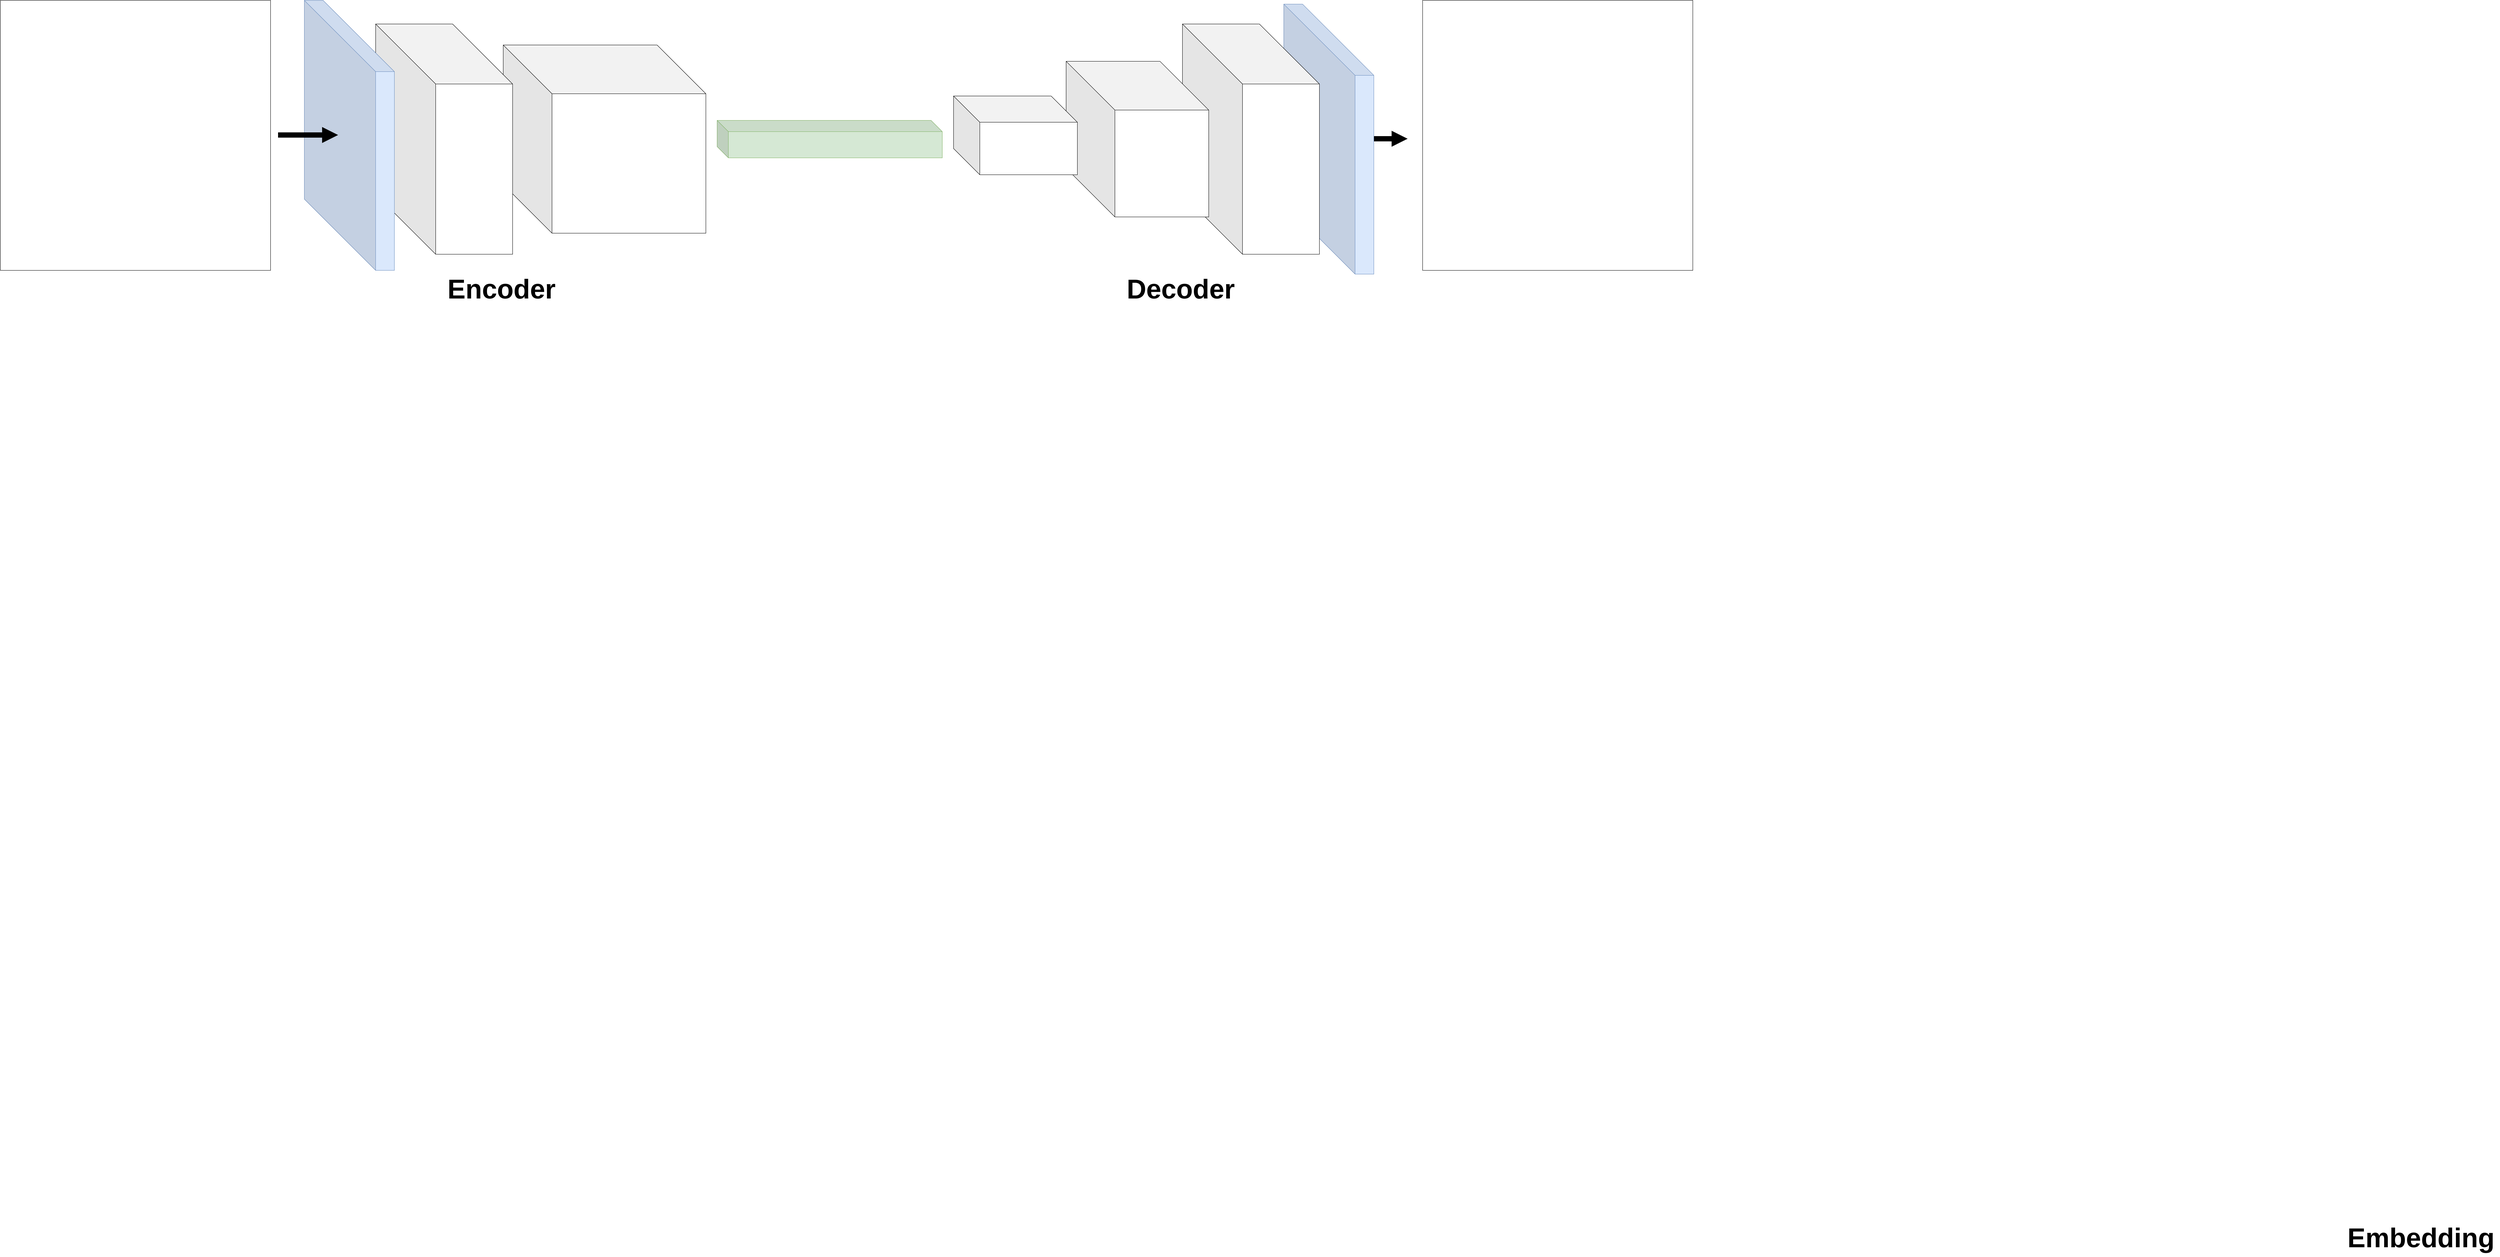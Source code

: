 <mxfile version="20.3.0" type="github">
  <diagram id="VPNnEiU2hxA0ASORsE2H" name="第 1 页">
    <mxGraphModel dx="7770" dy="3600" grid="1" gridSize="10" guides="1" tooltips="1" connect="1" arrows="1" fold="1" page="1" pageScale="1" pageWidth="1600" pageHeight="900" math="0" shadow="0">
      <root>
        <mxCell id="0" />
        <mxCell id="1" parent="0" />
        <mxCell id="zS9x1l_s2QxTBegf1Snv-36" value="" style="endArrow=block;html=1;rounded=0;fontSize=72;strokeWidth=14;endFill=1;" edge="1" parent="1">
          <mxGeometry width="50" height="50" relative="1" as="geometry">
            <mxPoint x="3190" y="449" as="sourcePoint" />
            <mxPoint x="3350" y="449" as="targetPoint" />
          </mxGeometry>
        </mxCell>
        <mxCell id="zS9x1l_s2QxTBegf1Snv-31" value="" style="shape=cube;whiteSpace=wrap;html=1;boundedLbl=1;backgroundOutline=1;darkOpacity=0.05;darkOpacity2=0.1;fontSize=24;size=190;fillColor=#dae8fc;strokeColor=#6c8ebf;" vertex="1" parent="1">
          <mxGeometry x="3020" y="89.94" width="240" height="720" as="geometry" />
        </mxCell>
        <mxCell id="zS9x1l_s2QxTBegf1Snv-30" value="" style="shape=cube;whiteSpace=wrap;html=1;boundedLbl=1;backgroundOutline=1;darkOpacity=0.05;darkOpacity2=0.1;fontSize=24;size=160;" vertex="1" parent="1">
          <mxGeometry x="2750" y="143" width="365" height="614" as="geometry" />
        </mxCell>
        <mxCell id="zS9x1l_s2QxTBegf1Snv-29" value="" style="shape=cube;whiteSpace=wrap;html=1;boundedLbl=1;backgroundOutline=1;darkOpacity=0.05;darkOpacity2=0.1;fontSize=24;size=130;" vertex="1" parent="1">
          <mxGeometry x="2440" y="242.44" width="380" height="415" as="geometry" />
        </mxCell>
        <mxCell id="zS9x1l_s2QxTBegf1Snv-28" value="" style="shape=cube;whiteSpace=wrap;html=1;boundedLbl=1;backgroundOutline=1;darkOpacity=0.05;darkOpacity2=0.1;fontSize=24;size=70;" vertex="1" parent="1">
          <mxGeometry x="2140" y="335" width="330" height="210" as="geometry" />
        </mxCell>
        <mxCell id="zS9x1l_s2QxTBegf1Snv-25" value="" style="shape=cube;whiteSpace=wrap;html=1;boundedLbl=1;backgroundOutline=1;darkOpacity=0.05;darkOpacity2=0.1;fontSize=24;size=30;fillColor=#d5e8d4;strokeColor=#82b366;" vertex="1" parent="1">
          <mxGeometry x="1510" y="400" width="600" height="100" as="geometry" />
        </mxCell>
        <mxCell id="zS9x1l_s2QxTBegf1Snv-24" value="" style="shape=cube;whiteSpace=wrap;html=1;boundedLbl=1;backgroundOutline=1;darkOpacity=0.05;darkOpacity2=0.1;fontSize=24;size=130;" vertex="1" parent="1">
          <mxGeometry x="940" y="199" width="540" height="501.89" as="geometry" />
        </mxCell>
        <mxCell id="zS9x1l_s2QxTBegf1Snv-2" value="" style="whiteSpace=wrap;html=1;aspect=fixed;" vertex="1" parent="1">
          <mxGeometry x="-400" y="80" width="720" height="720" as="geometry" />
        </mxCell>
        <mxCell id="zS9x1l_s2QxTBegf1Snv-13" value="&lt;font style=&quot;font-size: 72px;&quot;&gt;&lt;b style=&quot;font-size: 72px;&quot;&gt;Encoder&lt;/b&gt;&lt;/font&gt;" style="text;html=1;align=center;verticalAlign=middle;resizable=0;points=[];autosize=1;strokeColor=none;fillColor=none;fontSize=72;" vertex="1" parent="1">
          <mxGeometry x="780" y="800" width="310" height="100" as="geometry" />
        </mxCell>
        <mxCell id="zS9x1l_s2QxTBegf1Snv-22" value="" style="shape=cube;whiteSpace=wrap;html=1;boundedLbl=1;backgroundOutline=1;darkOpacity=0.05;darkOpacity2=0.1;fontSize=24;size=160;" vertex="1" parent="1">
          <mxGeometry x="600" y="143" width="365" height="614" as="geometry" />
        </mxCell>
        <mxCell id="zS9x1l_s2QxTBegf1Snv-11" value="" style="shape=cube;whiteSpace=wrap;html=1;boundedLbl=1;backgroundOutline=1;darkOpacity=0.05;darkOpacity2=0.1;fontSize=24;size=190;fillColor=#dae8fc;strokeColor=#6c8ebf;" vertex="1" parent="1">
          <mxGeometry x="410" y="80" width="240" height="720" as="geometry" />
        </mxCell>
        <mxCell id="zS9x1l_s2QxTBegf1Snv-32" value="&lt;font style=&quot;font-size: 72px;&quot;&gt;&lt;b style=&quot;font-size: 72px;&quot;&gt;Decoder&lt;/b&gt;&lt;/font&gt;" style="text;html=1;align=center;verticalAlign=middle;resizable=0;points=[];autosize=1;strokeColor=none;fillColor=none;fontSize=72;" vertex="1" parent="1">
          <mxGeometry x="2590" y="800" width="310" height="100" as="geometry" />
        </mxCell>
        <mxCell id="zS9x1l_s2QxTBegf1Snv-35" value="" style="endArrow=block;html=1;rounded=0;fontSize=72;strokeWidth=14;endFill=1;" edge="1" parent="1">
          <mxGeometry width="50" height="50" relative="1" as="geometry">
            <mxPoint x="340" y="439" as="sourcePoint" />
            <mxPoint x="500" y="439" as="targetPoint" />
          </mxGeometry>
        </mxCell>
        <mxCell id="zS9x1l_s2QxTBegf1Snv-37" value="&lt;font style=&quot;font-size: 72px;&quot;&gt;&lt;b style=&quot;font-size: 72px;&quot;&gt;Embedding&lt;/b&gt;&lt;/font&gt;" style="text;html=1;align=center;verticalAlign=middle;resizable=0;points=[];autosize=1;strokeColor=none;fillColor=none;fontSize=72;" vertex="1" parent="1">
          <mxGeometry x="5840" y="3330" width="420" height="100" as="geometry" />
        </mxCell>
        <mxCell id="zS9x1l_s2QxTBegf1Snv-38" value="" style="whiteSpace=wrap;html=1;aspect=fixed;" vertex="1" parent="1">
          <mxGeometry x="3390" y="80" width="720" height="720" as="geometry" />
        </mxCell>
      </root>
    </mxGraphModel>
  </diagram>
</mxfile>
